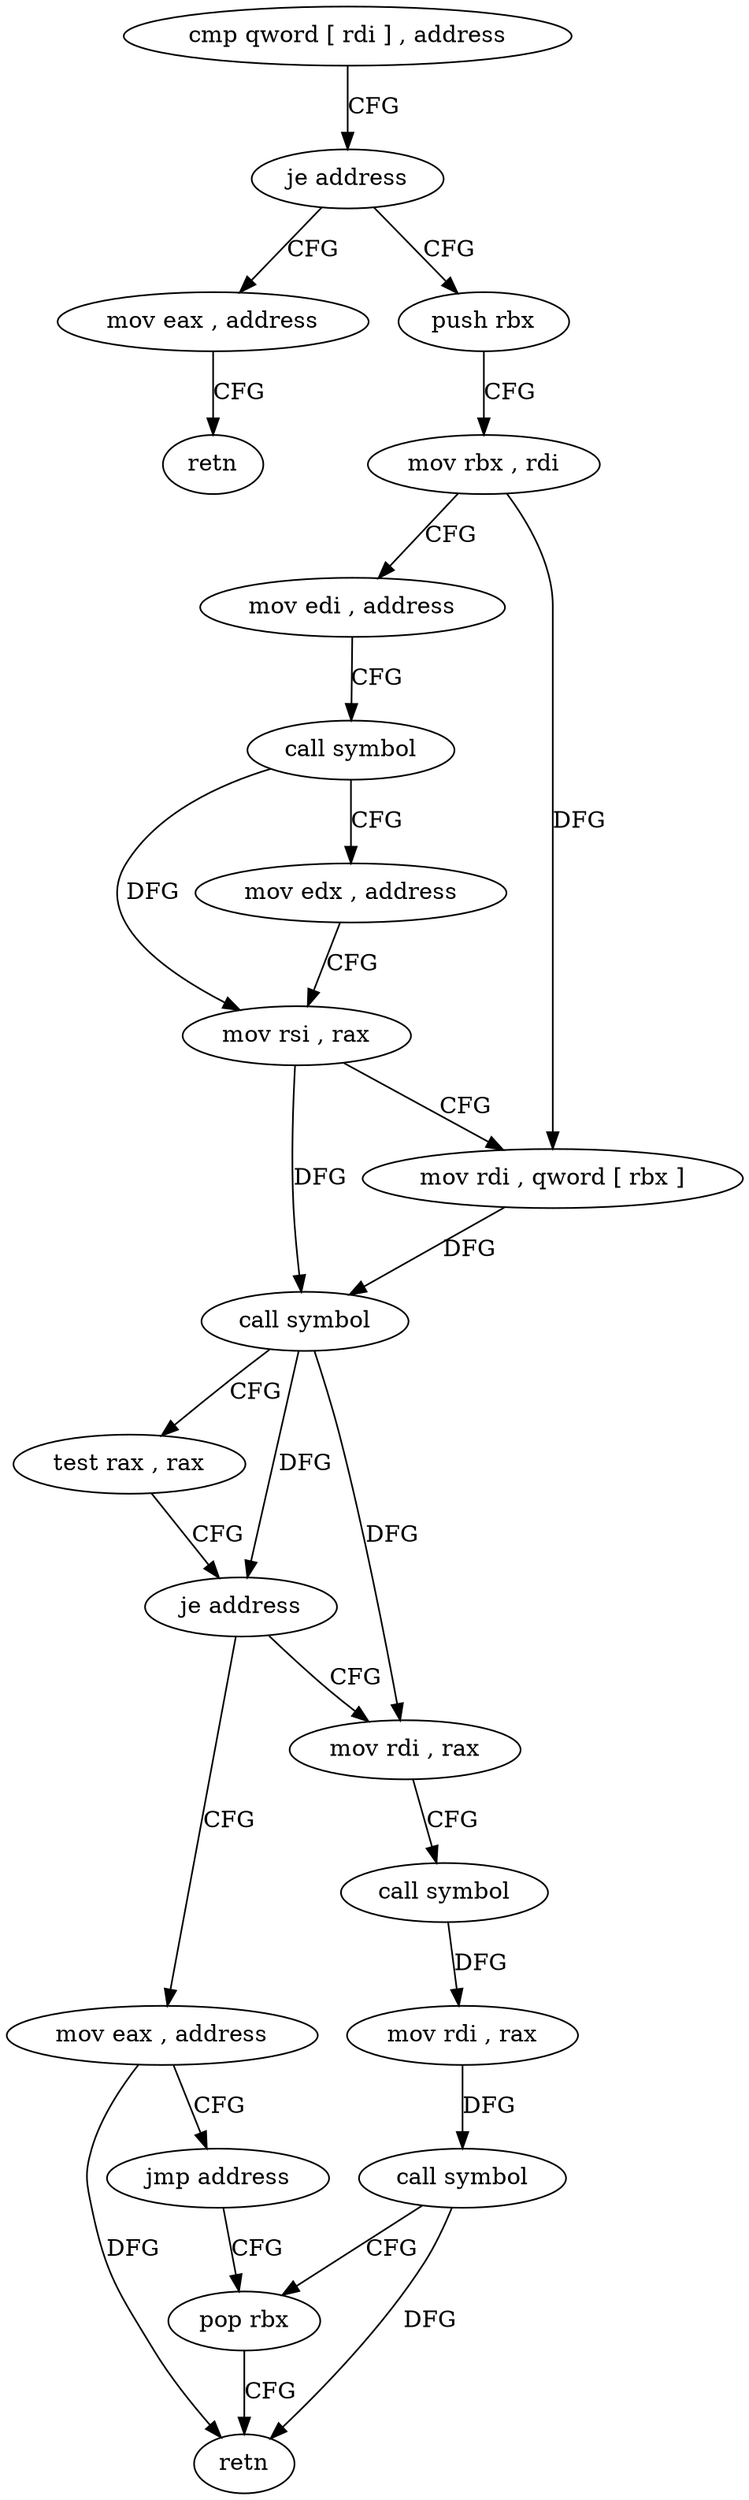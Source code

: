 digraph "func" {
"92057" [label = "cmp qword [ rdi ] , address" ]
"92061" [label = "je address" ]
"92116" [label = "mov eax , address" ]
"92063" [label = "push rbx" ]
"92121" [label = "retn" ]
"92064" [label = "mov rbx , rdi" ]
"92067" [label = "mov edi , address" ]
"92072" [label = "call symbol" ]
"92077" [label = "mov edx , address" ]
"92082" [label = "mov rsi , rax" ]
"92085" [label = "mov rdi , qword [ rbx ]" ]
"92088" [label = "call symbol" ]
"92093" [label = "test rax , rax" ]
"92096" [label = "je address" ]
"92122" [label = "mov eax , address" ]
"92098" [label = "mov rdi , rax" ]
"92127" [label = "jmp address" ]
"92114" [label = "pop rbx" ]
"92101" [label = "call symbol" ]
"92106" [label = "mov rdi , rax" ]
"92109" [label = "call symbol" ]
"92115" [label = "retn" ]
"92057" -> "92061" [ label = "CFG" ]
"92061" -> "92116" [ label = "CFG" ]
"92061" -> "92063" [ label = "CFG" ]
"92116" -> "92121" [ label = "CFG" ]
"92063" -> "92064" [ label = "CFG" ]
"92064" -> "92067" [ label = "CFG" ]
"92064" -> "92085" [ label = "DFG" ]
"92067" -> "92072" [ label = "CFG" ]
"92072" -> "92077" [ label = "CFG" ]
"92072" -> "92082" [ label = "DFG" ]
"92077" -> "92082" [ label = "CFG" ]
"92082" -> "92085" [ label = "CFG" ]
"92082" -> "92088" [ label = "DFG" ]
"92085" -> "92088" [ label = "DFG" ]
"92088" -> "92093" [ label = "CFG" ]
"92088" -> "92096" [ label = "DFG" ]
"92088" -> "92098" [ label = "DFG" ]
"92093" -> "92096" [ label = "CFG" ]
"92096" -> "92122" [ label = "CFG" ]
"92096" -> "92098" [ label = "CFG" ]
"92122" -> "92127" [ label = "CFG" ]
"92122" -> "92115" [ label = "DFG" ]
"92098" -> "92101" [ label = "CFG" ]
"92127" -> "92114" [ label = "CFG" ]
"92114" -> "92115" [ label = "CFG" ]
"92101" -> "92106" [ label = "DFG" ]
"92106" -> "92109" [ label = "DFG" ]
"92109" -> "92114" [ label = "CFG" ]
"92109" -> "92115" [ label = "DFG" ]
}
